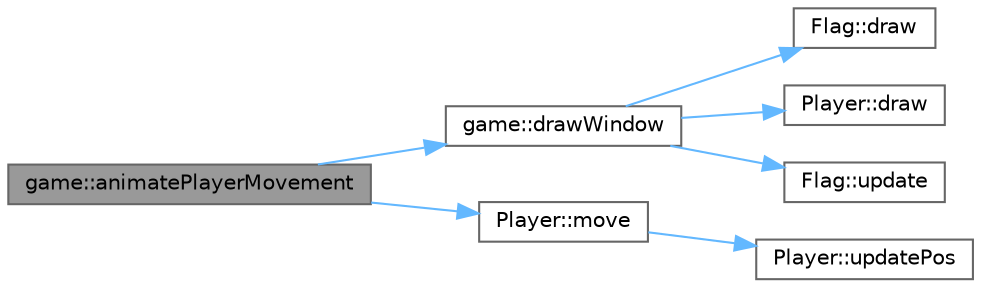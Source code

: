 digraph "game::animatePlayerMovement"
{
 // LATEX_PDF_SIZE
  bgcolor="transparent";
  edge [fontname=Helvetica,fontsize=10,labelfontname=Helvetica,labelfontsize=10];
  node [fontname=Helvetica,fontsize=10,shape=box,height=0.2,width=0.4];
  rankdir="LR";
  Node1 [label="game::animatePlayerMovement",height=0.2,width=0.4,color="gray40", fillcolor="grey60", style="filled", fontcolor="black",tooltip=" "];
  Node1 -> Node2 [color="steelblue1",style="solid"];
  Node2 [label="game::drawWindow",height=0.2,width=0.4,color="grey40", fillcolor="white", style="filled",URL="$classgame_aae489d5a84e35120c7e6ad52bbb918e9.html#aae489d5a84e35120c7e6ad52bbb918e9",tooltip=" "];
  Node2 -> Node3 [color="steelblue1",style="solid"];
  Node3 [label="Flag::draw",height=0.2,width=0.4,color="grey40", fillcolor="white", style="filled",URL="$class_flag_a3f562a9575c1707a0f5697084c9747c0.html#a3f562a9575c1707a0f5697084c9747c0",tooltip=" "];
  Node2 -> Node4 [color="steelblue1",style="solid"];
  Node4 [label="Player::draw",height=0.2,width=0.4,color="grey40", fillcolor="white", style="filled",URL="$class_player_a3a56bbd790dbf0119f8ed4aba354ed92.html#a3a56bbd790dbf0119f8ed4aba354ed92",tooltip=" "];
  Node2 -> Node5 [color="steelblue1",style="solid"];
  Node5 [label="Flag::update",height=0.2,width=0.4,color="grey40", fillcolor="white", style="filled",URL="$class_flag_a072158299281742065c6f4522ce88a1e.html#a072158299281742065c6f4522ce88a1e",tooltip=" "];
  Node1 -> Node6 [color="steelblue1",style="solid"];
  Node6 [label="Player::move",height=0.2,width=0.4,color="grey40", fillcolor="white", style="filled",URL="$class_player_a98cd793fa083f387a0e688adc662ff19.html#a98cd793fa083f387a0e688adc662ff19",tooltip=" "];
  Node6 -> Node7 [color="steelblue1",style="solid"];
  Node7 [label="Player::updatePos",height=0.2,width=0.4,color="grey40", fillcolor="white", style="filled",URL="$class_player_a2c9192c3ddb95ff755c14230d776df99.html#a2c9192c3ddb95ff755c14230d776df99",tooltip=" "];
}
